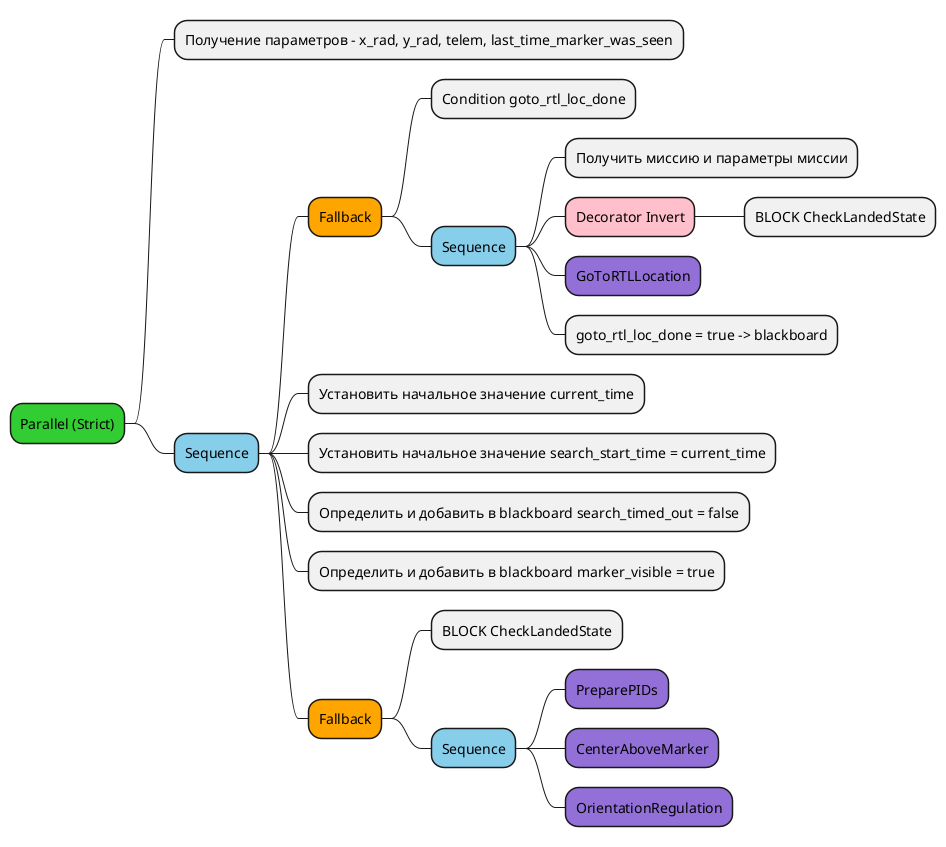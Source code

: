 @startmindmap
*[#LimeGreen] Parallel (Strict)
    * Получение параметров - x_rad, y_rad, telem, last_time_marker_was_seen
    *[#SkyBlue] Sequence
        *[#Orange] Fallback
            * Condition goto_rtl_loc_done
            *[#SkyBlue] Sequence
                * Получить миссию и параметры миссии
                *[#Pink] Decorator Invert
                    * BLOCK CheckLandedState
                *[#MediumPurple] GoToRTLLocation
                * goto_rtl_loc_done = true -> blackboard
        * Установить начальное значение current_time
        * Установить начальное значение search_start_time = current_time
        * Определить и добавить в blackboard search_timed_out = false
        * Определить и добавить в blackboard marker_visible = true
        *[#Orange] Fallback
            * BLOCK CheckLandedState
            *[#SkyBlue] Sequence
                *[#MediumPurple] PreparePIDs
                *[#MediumPurple] CenterAboveMarker
                *[#MediumPurple] OrientationRegulation
                

@endmindmap
